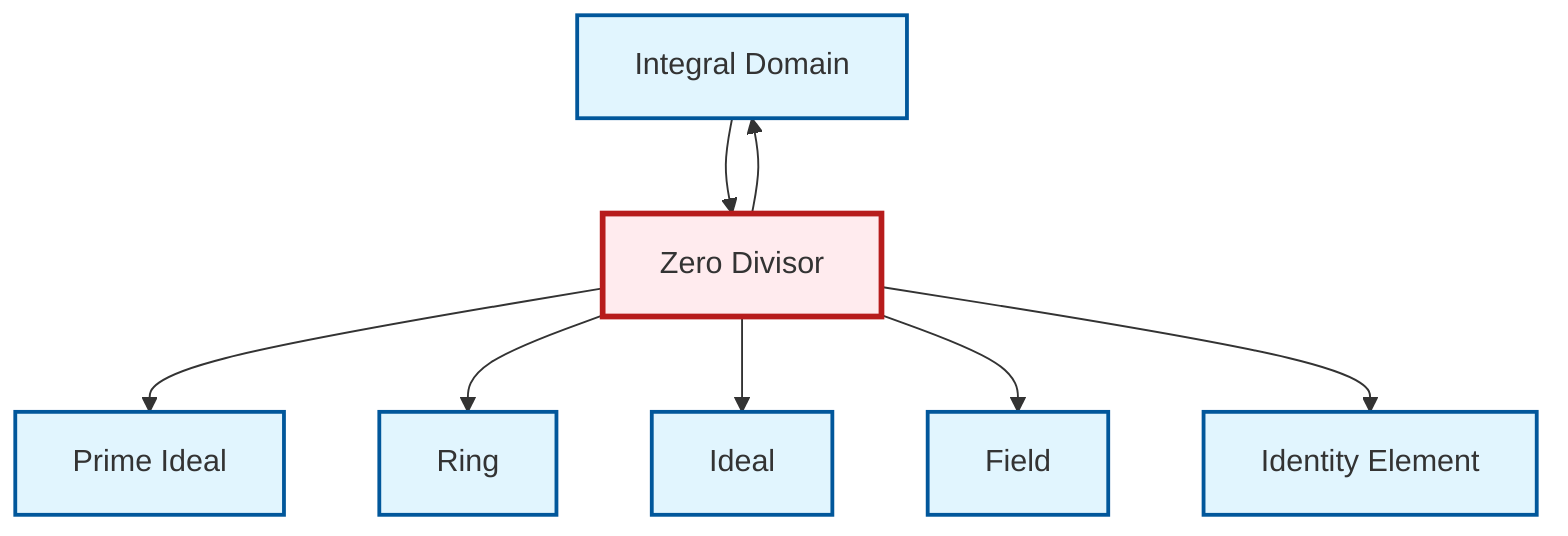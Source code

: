 graph TD
    classDef definition fill:#e1f5fe,stroke:#01579b,stroke-width:2px
    classDef theorem fill:#f3e5f5,stroke:#4a148c,stroke-width:2px
    classDef axiom fill:#fff3e0,stroke:#e65100,stroke-width:2px
    classDef example fill:#e8f5e9,stroke:#1b5e20,stroke-width:2px
    classDef current fill:#ffebee,stroke:#b71c1c,stroke-width:3px
    def-prime-ideal["Prime Ideal"]:::definition
    def-integral-domain["Integral Domain"]:::definition
    def-zero-divisor["Zero Divisor"]:::definition
    def-identity-element["Identity Element"]:::definition
    def-field["Field"]:::definition
    def-ideal["Ideal"]:::definition
    def-ring["Ring"]:::definition
    def-zero-divisor --> def-integral-domain
    def-zero-divisor --> def-prime-ideal
    def-zero-divisor --> def-ring
    def-zero-divisor --> def-ideal
    def-zero-divisor --> def-field
    def-zero-divisor --> def-identity-element
    def-integral-domain --> def-zero-divisor
    class def-zero-divisor current
